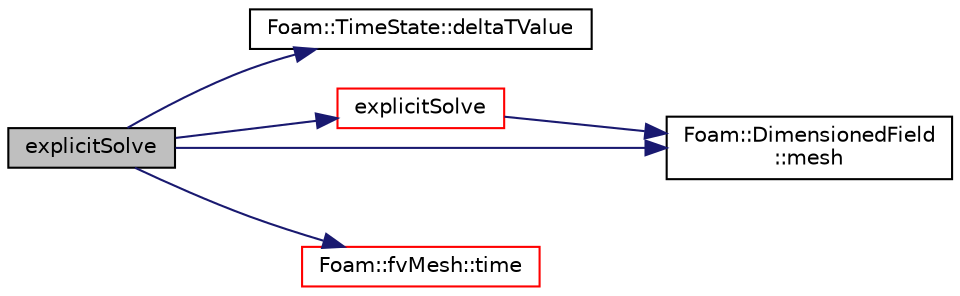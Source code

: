 digraph "explicitSolve"
{
  bgcolor="transparent";
  edge [fontname="Helvetica",fontsize="10",labelfontname="Helvetica",labelfontsize="10"];
  node [fontname="Helvetica",fontsize="10",shape=record];
  rankdir="LR";
  Node2597 [label="explicitSolve",height=0.2,width=0.4,color="black", fillcolor="grey75", style="filled", fontcolor="black"];
  Node2597 -> Node2598 [color="midnightblue",fontsize="10",style="solid",fontname="Helvetica"];
  Node2598 [label="Foam::TimeState::deltaTValue",height=0.2,width=0.4,color="black",URL="$a27469.html#a7b713a001e890d3c08ba20b49294c99b",tooltip="Return time step value. "];
  Node2597 -> Node2599 [color="midnightblue",fontsize="10",style="solid",fontname="Helvetica"];
  Node2599 [label="explicitSolve",height=0.2,width=0.4,color="red",URL="$a21864.html#a62d251545cddb4d8e55512c4a86dcabf"];
  Node2599 -> Node2603 [color="midnightblue",fontsize="10",style="solid",fontname="Helvetica"];
  Node2603 [label="Foam::DimensionedField\l::mesh",height=0.2,width=0.4,color="black",URL="$a27497.html#a8f1110830348a1448a14ab5e3cf47e3b",tooltip="Return mesh. "];
  Node2597 -> Node2603 [color="midnightblue",fontsize="10",style="solid",fontname="Helvetica"];
  Node2597 -> Node2691 [color="midnightblue",fontsize="10",style="solid",fontname="Helvetica"];
  Node2691 [label="Foam::fvMesh::time",height=0.2,width=0.4,color="red",URL="$a23593.html#a0d94096809fe3376b29a2a29ca11bb18",tooltip="Return the top-level database. "];
}
